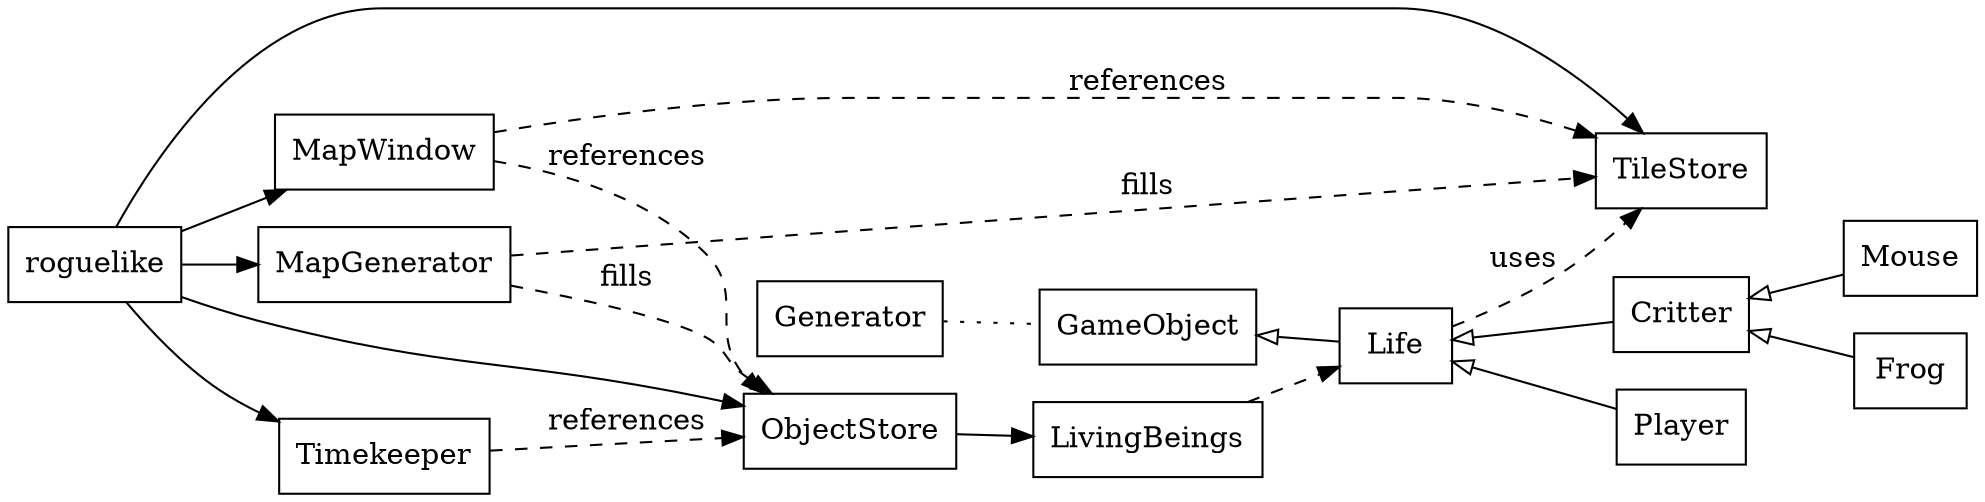 digraph dependencies {
  graph [
    rankdir=LR
    labelloc=t
  ]
  node [
    shape=rect
  ]

  roguelike; ObjectStore; TileStore; MapGenerator; MapWindow; Timekeeper
  LivingBeings
  Generator

  subgraph baseobjects {
    roguelike -> Timekeeper
    roguelike -> MapWindow
    roguelike -> MapGenerator
    roguelike -> TileStore
    roguelike -> ObjectStore
  }

  subgraph generators {
    MapGenerator -> TileStore [style=dashed, label=fills]
    MapGenerator -> ObjectStore [style=dashed, label=fills]
    ObjectStore -> LivingBeings
  }

  subgraph gameObjects {
    edge [arrowtail=empty; dir=back]
    Life -> Critter
    Life -> Player
    Critter -> Mouse
    Critter -> Frog
    GameObject -> Life
  }

  subgraph objectStoreUsers {
    edge [style=dashed]
    Timekeeper -> ObjectStore [label=references]
    LivingBeings -> Life
  }

  subgraph tileStoreUsers {
    edge [style=dashed]
    MapWindow -> TileStore [label=references]
    MapWindow -> ObjectStore [label=references]
    Life -> TileStore [label=uses]
  }

  subgraph utilities {
    edge [style=dotted, arrowhead=none]
    Generator -> GameObject
  }
}
